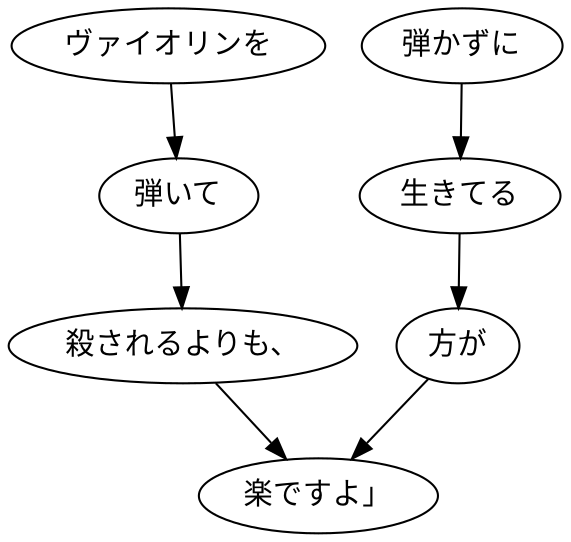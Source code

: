 digraph graph8054 {
	node0 [label="ヴァイオリンを"];
	node1 [label="弾いて"];
	node2 [label="殺されるよりも、"];
	node3 [label="弾かずに"];
	node4 [label="生きてる"];
	node5 [label="方が"];
	node6 [label="楽ですよ」"];
	node0 -> node1;
	node1 -> node2;
	node2 -> node6;
	node3 -> node4;
	node4 -> node5;
	node5 -> node6;
}
